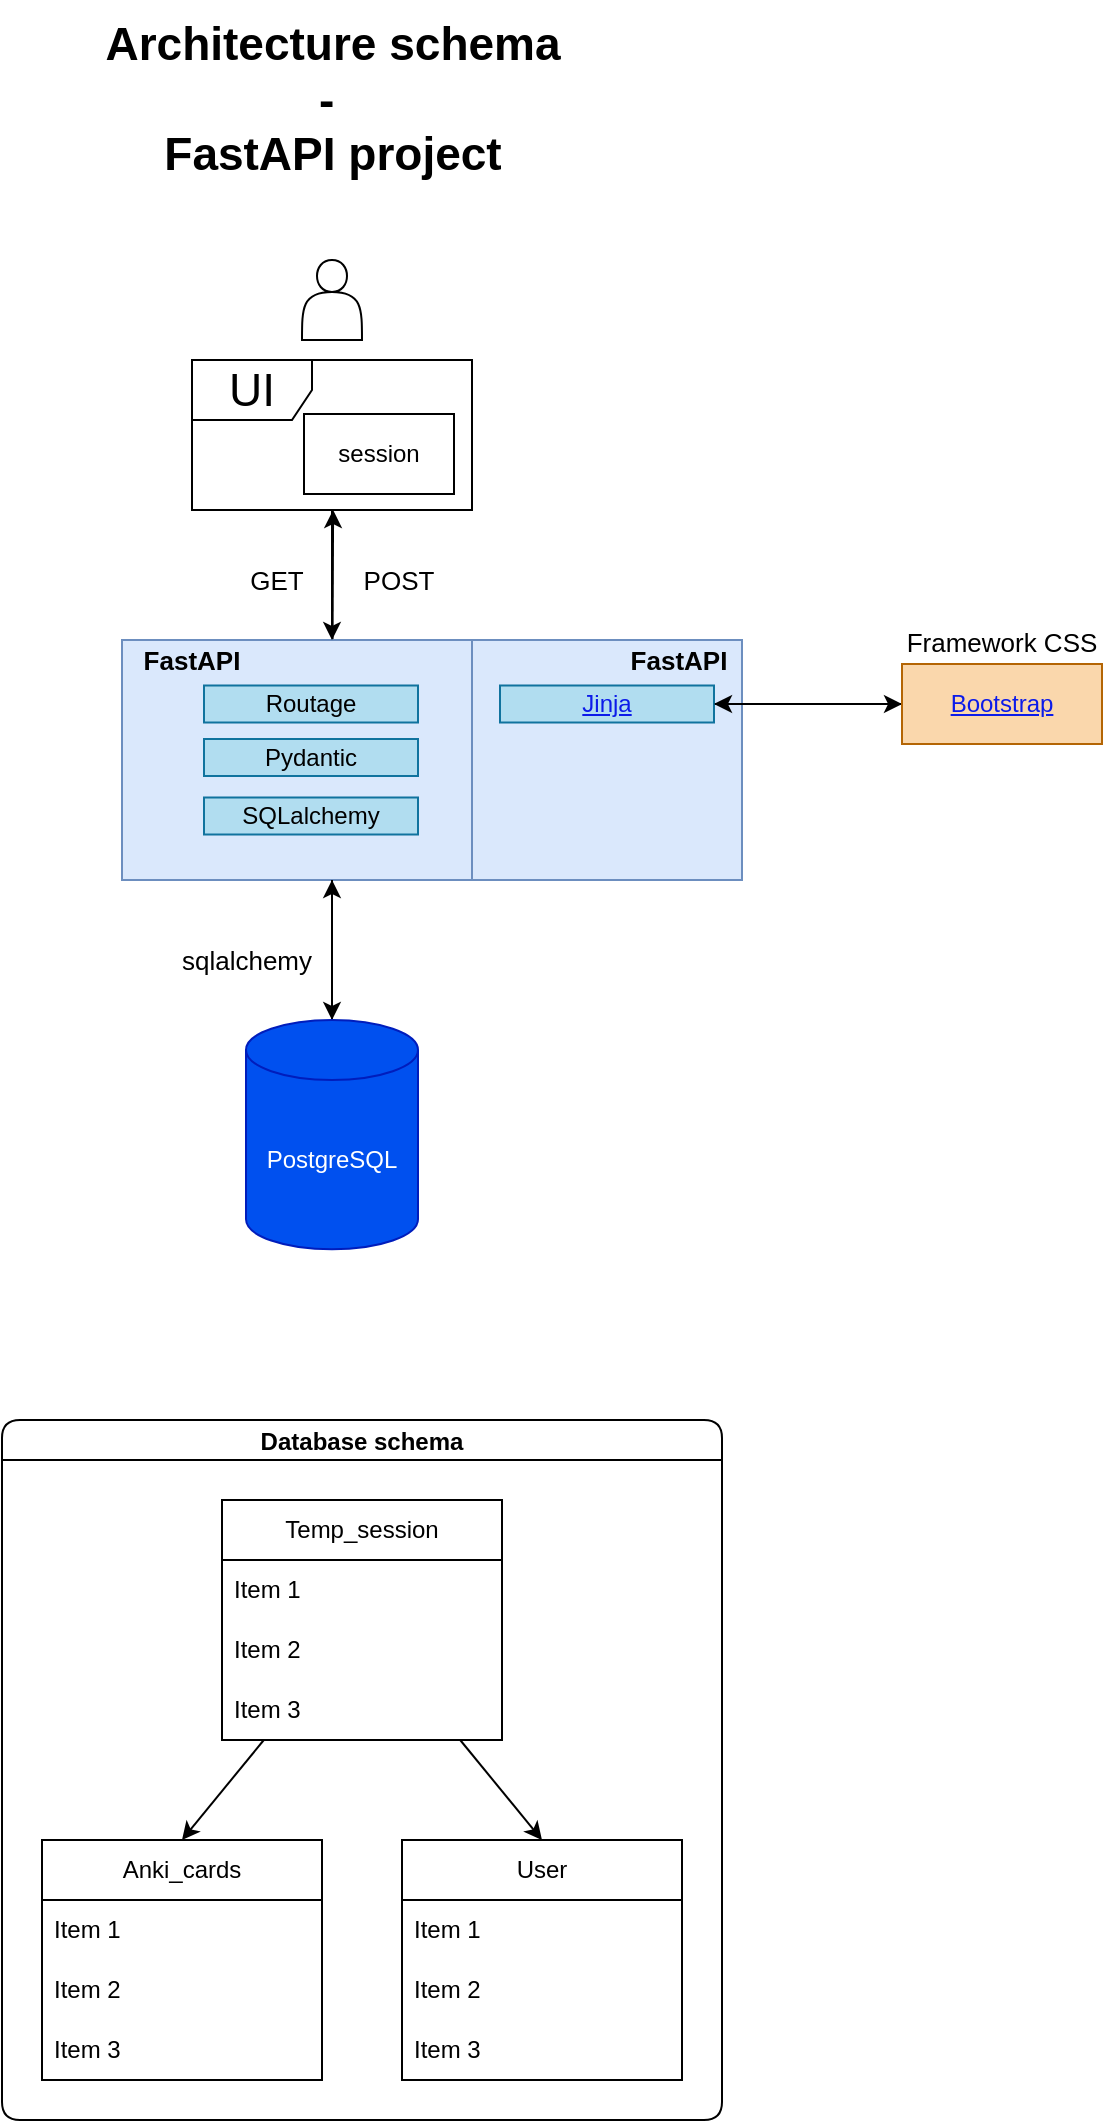 <mxfile>
    <diagram id="fLsoS8FmhUDMM2FvuBvW" name="Page-1">
        <mxGraphModel dx="533" dy="273" grid="1" gridSize="10" guides="1" tooltips="1" connect="1" arrows="1" fold="1" page="1" pageScale="1" pageWidth="850" pageHeight="1100" math="0" shadow="0">
            <root>
                <mxCell id="0"/>
                <mxCell id="1" parent="0"/>
                <mxCell id="3" value="Database schema" style="swimlane;startSize=20;horizontal=1;childLayout=treeLayout;horizontalTree=0;resizable=0;containerType=tree;fontSize=12;rounded=1;" parent="1" vertex="1">
                    <mxGeometry x="260" y="710" width="360" height="350" as="geometry"/>
                </mxCell>
                <mxCell id="73" style="edgeStyle=none;html=1;entryX=0.5;entryY=0;entryDx=0;entryDy=0;" parent="3" source="61" target="65" edge="1">
                    <mxGeometry relative="1" as="geometry"/>
                </mxCell>
                <mxCell id="74" style="edgeStyle=none;html=1;entryX=0.5;entryY=0;entryDx=0;entryDy=0;" parent="3" source="61" target="69" edge="1">
                    <mxGeometry relative="1" as="geometry"/>
                </mxCell>
                <mxCell id="61" value="Temp_session" style="swimlane;fontStyle=0;childLayout=stackLayout;horizontal=1;startSize=30;horizontalStack=0;resizeParent=1;resizeParentMax=0;resizeLast=0;collapsible=1;marginBottom=0;whiteSpace=wrap;html=1;" parent="3" vertex="1">
                    <mxGeometry x="110" y="40" width="140" height="120" as="geometry"/>
                </mxCell>
                <mxCell id="62" value="Item 1" style="text;strokeColor=none;fillColor=none;align=left;verticalAlign=middle;spacingLeft=4;spacingRight=4;overflow=hidden;points=[[0,0.5],[1,0.5]];portConstraint=eastwest;rotatable=0;whiteSpace=wrap;html=1;" parent="61" vertex="1">
                    <mxGeometry y="30" width="140" height="30" as="geometry"/>
                </mxCell>
                <mxCell id="63" value="Item 2" style="text;strokeColor=none;fillColor=none;align=left;verticalAlign=middle;spacingLeft=4;spacingRight=4;overflow=hidden;points=[[0,0.5],[1,0.5]];portConstraint=eastwest;rotatable=0;whiteSpace=wrap;html=1;" parent="61" vertex="1">
                    <mxGeometry y="60" width="140" height="30" as="geometry"/>
                </mxCell>
                <mxCell id="64" value="Item 3" style="text;strokeColor=none;fillColor=none;align=left;verticalAlign=middle;spacingLeft=4;spacingRight=4;overflow=hidden;points=[[0,0.5],[1,0.5]];portConstraint=eastwest;rotatable=0;whiteSpace=wrap;html=1;" parent="61" vertex="1">
                    <mxGeometry y="90" width="140" height="30" as="geometry"/>
                </mxCell>
                <mxCell id="65" value="Anki_cards" style="swimlane;fontStyle=0;childLayout=stackLayout;horizontal=1;startSize=30;horizontalStack=0;resizeParent=1;resizeParentMax=0;resizeLast=0;collapsible=1;marginBottom=0;whiteSpace=wrap;html=1;" parent="3" vertex="1">
                    <mxGeometry x="20" y="210" width="140" height="120" as="geometry"/>
                </mxCell>
                <mxCell id="66" value="Item 1" style="text;strokeColor=none;fillColor=none;align=left;verticalAlign=middle;spacingLeft=4;spacingRight=4;overflow=hidden;points=[[0,0.5],[1,0.5]];portConstraint=eastwest;rotatable=0;whiteSpace=wrap;html=1;" parent="65" vertex="1">
                    <mxGeometry y="30" width="140" height="30" as="geometry"/>
                </mxCell>
                <mxCell id="67" value="Item 2" style="text;strokeColor=none;fillColor=none;align=left;verticalAlign=middle;spacingLeft=4;spacingRight=4;overflow=hidden;points=[[0,0.5],[1,0.5]];portConstraint=eastwest;rotatable=0;whiteSpace=wrap;html=1;" parent="65" vertex="1">
                    <mxGeometry y="60" width="140" height="30" as="geometry"/>
                </mxCell>
                <mxCell id="68" value="Item 3" style="text;strokeColor=none;fillColor=none;align=left;verticalAlign=middle;spacingLeft=4;spacingRight=4;overflow=hidden;points=[[0,0.5],[1,0.5]];portConstraint=eastwest;rotatable=0;whiteSpace=wrap;html=1;" parent="65" vertex="1">
                    <mxGeometry y="90" width="140" height="30" as="geometry"/>
                </mxCell>
                <mxCell id="69" value="User" style="swimlane;fontStyle=0;childLayout=stackLayout;horizontal=1;startSize=30;horizontalStack=0;resizeParent=1;resizeParentMax=0;resizeLast=0;collapsible=1;marginBottom=0;whiteSpace=wrap;html=1;" parent="3" vertex="1">
                    <mxGeometry x="200" y="210" width="140" height="120" as="geometry"/>
                </mxCell>
                <mxCell id="70" value="Item 1" style="text;strokeColor=none;fillColor=none;align=left;verticalAlign=middle;spacingLeft=4;spacingRight=4;overflow=hidden;points=[[0,0.5],[1,0.5]];portConstraint=eastwest;rotatable=0;whiteSpace=wrap;html=1;" parent="69" vertex="1">
                    <mxGeometry y="30" width="140" height="30" as="geometry"/>
                </mxCell>
                <mxCell id="71" value="Item 2" style="text;strokeColor=none;fillColor=none;align=left;verticalAlign=middle;spacingLeft=4;spacingRight=4;overflow=hidden;points=[[0,0.5],[1,0.5]];portConstraint=eastwest;rotatable=0;whiteSpace=wrap;html=1;" parent="69" vertex="1">
                    <mxGeometry y="60" width="140" height="30" as="geometry"/>
                </mxCell>
                <mxCell id="72" value="Item 3" style="text;strokeColor=none;fillColor=none;align=left;verticalAlign=middle;spacingLeft=4;spacingRight=4;overflow=hidden;points=[[0,0.5],[1,0.5]];portConstraint=eastwest;rotatable=0;whiteSpace=wrap;html=1;" parent="69" vertex="1">
                    <mxGeometry y="90" width="140" height="30" as="geometry"/>
                </mxCell>
                <mxCell id="37" style="edgeStyle=none;html=1;entryX=0.504;entryY=1;entryDx=0;entryDy=0;entryPerimeter=0;fontSize=23;" parent="1" source="9" target="31" edge="1">
                    <mxGeometry relative="1" as="geometry"/>
                </mxCell>
                <mxCell id="9" value="" style="rounded=0;whiteSpace=wrap;html=1;fillColor=#dae8fc;strokeColor=#6c8ebf;" parent="1" vertex="1">
                    <mxGeometry x="320" y="320" width="210" height="120" as="geometry"/>
                </mxCell>
                <mxCell id="10" value="" style="endArrow=classic;html=1;exitX=0.5;exitY=1;exitDx=0;exitDy=0;" parent="1" source="9" target="11" edge="1">
                    <mxGeometry width="50" height="50" relative="1" as="geometry">
                        <mxPoint x="399.5" y="330" as="sourcePoint"/>
                        <mxPoint x="425.5" y="470" as="targetPoint"/>
                    </mxGeometry>
                </mxCell>
                <mxCell id="39" style="edgeStyle=none;html=1;entryX=0.5;entryY=1;entryDx=0;entryDy=0;fontSize=23;" parent="1" source="11" target="9" edge="1">
                    <mxGeometry relative="1" as="geometry"/>
                </mxCell>
                <mxCell id="11" value="PostgreSQL" style="shape=cylinder3;whiteSpace=wrap;html=1;boundedLbl=1;backgroundOutline=1;size=15;rounded=1;fillColor=#0050ef;strokeColor=#001DBC;fontColor=#ffffff;" parent="1" vertex="1">
                    <mxGeometry x="382" y="510" width="86" height="114.67" as="geometry"/>
                </mxCell>
                <mxCell id="12" value="Architecture schema&lt;br style=&quot;font-size: 23px;&quot;&gt;-&amp;nbsp;&lt;br style=&quot;font-size: 23px;&quot;&gt;FastAPI project" style="text;strokeColor=none;fillColor=none;html=1;fontSize=23;fontStyle=1;verticalAlign=middle;align=center;rounded=1;labelBackgroundColor=none;" parent="1" vertex="1">
                    <mxGeometry x="291" width="268" height="100" as="geometry"/>
                </mxCell>
                <mxCell id="30" value="" style="shape=actor;whiteSpace=wrap;html=1;rounded=1;labelBackgroundColor=none;fontSize=23;" parent="1" vertex="1">
                    <mxGeometry x="410" y="130" width="30" height="40" as="geometry"/>
                </mxCell>
                <mxCell id="38" style="edgeStyle=none;html=1;entryX=0.5;entryY=0;entryDx=0;entryDy=0;fontSize=23;" parent="1" source="31" target="9" edge="1">
                    <mxGeometry relative="1" as="geometry"/>
                </mxCell>
                <mxCell id="31" value="UI" style="shape=umlFrame;whiteSpace=wrap;html=1;rounded=1;labelBackgroundColor=none;fontSize=23;" parent="1" vertex="1">
                    <mxGeometry x="355" y="180" width="140" height="75" as="geometry"/>
                </mxCell>
                <mxCell id="40" value="GET" style="text;html=1;strokeColor=none;fillColor=none;align=center;verticalAlign=middle;whiteSpace=wrap;rounded=0;labelBackgroundColor=none;fontSize=13;" parent="1" vertex="1">
                    <mxGeometry x="370" y="280" width="55" height="20" as="geometry"/>
                </mxCell>
                <mxCell id="41" value="sqlalchemy" style="text;html=1;strokeColor=none;fillColor=none;align=center;verticalAlign=middle;whiteSpace=wrap;rounded=0;labelBackgroundColor=none;fontSize=13;" parent="1" vertex="1">
                    <mxGeometry x="355" y="470" width="55" height="20" as="geometry"/>
                </mxCell>
                <mxCell id="42" value="session" style="rounded=0;whiteSpace=wrap;html=1;" parent="1" vertex="1">
                    <mxGeometry x="411" y="207" width="75" height="40" as="geometry"/>
                </mxCell>
                <mxCell id="43" value="POST" style="text;html=1;strokeColor=none;fillColor=none;align=center;verticalAlign=middle;whiteSpace=wrap;rounded=0;labelBackgroundColor=none;fontSize=13;" parent="1" vertex="1">
                    <mxGeometry x="431" y="280" width="55" height="20" as="geometry"/>
                </mxCell>
                <mxCell id="49" value="Routage" style="rounded=0;whiteSpace=wrap;html=1;fillColor=#b1ddf0;strokeColor=#10739e;" parent="1" vertex="1">
                    <mxGeometry x="361" y="342.75" width="107" height="18.5" as="geometry"/>
                </mxCell>
                <mxCell id="53" value="Pydantic" style="rounded=0;whiteSpace=wrap;html=1;fillColor=#b1ddf0;strokeColor=#10739e;" parent="1" vertex="1">
                    <mxGeometry x="361" y="369.5" width="107" height="18.5" as="geometry"/>
                </mxCell>
                <mxCell id="54" value="SQLalchemy" style="rounded=0;whiteSpace=wrap;html=1;fillColor=#b1ddf0;strokeColor=#10739e;" parent="1" vertex="1">
                    <mxGeometry x="361" y="398.75" width="107" height="18.5" as="geometry"/>
                </mxCell>
                <mxCell id="60" value="" style="rounded=0;whiteSpace=wrap;html=1;fillColor=#dae8fc;strokeColor=#6c8ebf;" parent="1" vertex="1">
                    <mxGeometry x="495" y="320" width="135" height="120" as="geometry"/>
                </mxCell>
                <mxCell id="75" value="&lt;b&gt;FastAPI&lt;/b&gt;" style="text;html=1;strokeColor=none;fillColor=none;align=center;verticalAlign=middle;whiteSpace=wrap;rounded=0;labelBackgroundColor=none;fontSize=13;" parent="1" vertex="1">
                    <mxGeometry x="320" y="320" width="70" height="20" as="geometry"/>
                </mxCell>
                <mxCell id="44" value="&lt;span&gt;Framework CSS&lt;/span&gt;" style="text;html=1;strokeColor=none;fillColor=none;align=center;verticalAlign=middle;whiteSpace=wrap;rounded=0;labelBackgroundColor=none;fontSize=13;fontStyle=0" parent="1" vertex="1">
                    <mxGeometry x="705" y="309" width="110" height="23" as="geometry"/>
                </mxCell>
                <mxCell id="77" value="&lt;b&gt;FastAPI&lt;/b&gt;" style="text;html=1;strokeColor=none;fillColor=none;align=center;verticalAlign=middle;whiteSpace=wrap;rounded=0;labelBackgroundColor=none;fontSize=13;" parent="1" vertex="1">
                    <mxGeometry x="571" y="320" width="55" height="20" as="geometry"/>
                </mxCell>
                <mxCell id="88" value="" style="edgeStyle=none;html=1;exitX=1;exitY=0.5;exitDx=0;exitDy=0;entryX=0;entryY=0.5;entryDx=0;entryDy=0;" parent="1" source="78" target="82" edge="1">
                    <mxGeometry relative="1" as="geometry"/>
                </mxCell>
                <UserObject label="Jinja" link="https://fastapi.tiangolo.com/advanced/templates/" id="78">
                    <mxCell style="rounded=0;whiteSpace=wrap;html=1;fillColor=#b1ddf0;strokeColor=#10739e;fontStyle=4;fontColor=#0c1be9;" parent="1" vertex="1">
                        <mxGeometry x="509" y="342.75" width="107" height="18.5" as="geometry"/>
                    </mxCell>
                </UserObject>
                <mxCell id="89" style="edgeStyle=none;html=1;exitX=0;exitY=0.5;exitDx=0;exitDy=0;entryX=1;entryY=0.5;entryDx=0;entryDy=0;" parent="1" source="82" target="78" edge="1">
                    <mxGeometry relative="1" as="geometry">
                        <mxPoint x="620.0" y="350" as="targetPoint"/>
                    </mxGeometry>
                </mxCell>
                <UserObject label="Bootstrap" link="https://getbootstrap.com/" linkTarget="_blank" id="82">
                    <mxCell style="text;html=1;strokeColor=#b46504;fillColor=#fad7ac;whiteSpace=wrap;align=center;verticalAlign=middle;fontStyle=4;shadow=0;fontColor=#0c1be9;" parent="1" vertex="1">
                        <mxGeometry x="710" y="332" width="100" height="40" as="geometry"/>
                    </mxCell>
                </UserObject>
            </root>
        </mxGraphModel>
    </diagram>
</mxfile>